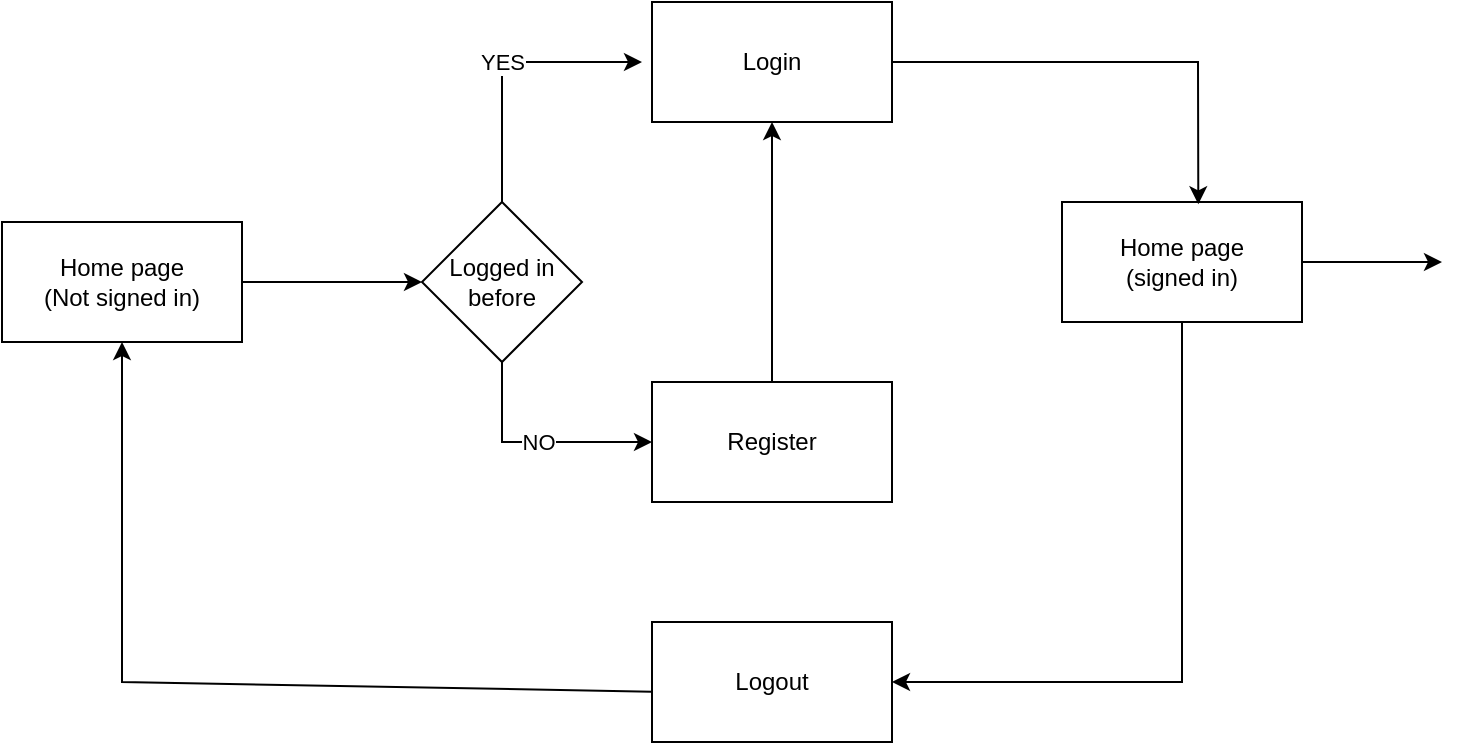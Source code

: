 <mxfile version="20.2.3" type="github"><diagram id="GlWPSBlkMHusIp23cpXd" name="Page-1"><mxGraphModel dx="1784" dy="454" grid="1" gridSize="10" guides="1" tooltips="1" connect="1" arrows="1" fold="1" page="1" pageScale="1" pageWidth="850" pageHeight="1100" math="0" shadow="0"><root><mxCell id="0"/><mxCell id="1" parent="0"/><mxCell id="F-I_N51nyJhIW9KsDLRm-1" value="Home page &lt;br&gt;(Not signed in)" style="rounded=0;whiteSpace=wrap;html=1;" vertex="1" parent="1"><mxGeometry x="-810" y="250" width="120" height="60" as="geometry"/></mxCell><mxCell id="F-I_N51nyJhIW9KsDLRm-4" value="Login" style="rounded=0;whiteSpace=wrap;html=1;" vertex="1" parent="1"><mxGeometry x="-485" y="140" width="120" height="60" as="geometry"/></mxCell><mxCell id="F-I_N51nyJhIW9KsDLRm-7" value="Logged in before" style="rhombus;whiteSpace=wrap;html=1;" vertex="1" parent="1"><mxGeometry x="-600" y="240" width="80" height="80" as="geometry"/></mxCell><mxCell id="F-I_N51nyJhIW9KsDLRm-14" value="" style="endArrow=classic;html=1;rounded=0;exitX=1;exitY=0.5;exitDx=0;exitDy=0;" edge="1" parent="1" source="F-I_N51nyJhIW9KsDLRm-1" target="F-I_N51nyJhIW9KsDLRm-7"><mxGeometry width="50" height="50" relative="1" as="geometry"><mxPoint x="-340" y="550" as="sourcePoint"/><mxPoint x="-290" y="500" as="targetPoint"/></mxGeometry></mxCell><mxCell id="F-I_N51nyJhIW9KsDLRm-15" value="Register" style="rounded=0;whiteSpace=wrap;html=1;" vertex="1" parent="1"><mxGeometry x="-485" y="330" width="120" height="60" as="geometry"/></mxCell><mxCell id="F-I_N51nyJhIW9KsDLRm-18" value="" style="endArrow=classic;html=1;rounded=0;exitX=0.5;exitY=0;exitDx=0;exitDy=0;entryX=0.5;entryY=1;entryDx=0;entryDy=0;" edge="1" parent="1" source="F-I_N51nyJhIW9KsDLRm-15" target="F-I_N51nyJhIW9KsDLRm-4"><mxGeometry width="50" height="50" relative="1" as="geometry"><mxPoint x="-340" y="250" as="sourcePoint"/><mxPoint x="-290" y="200" as="targetPoint"/></mxGeometry></mxCell><mxCell id="F-I_N51nyJhIW9KsDLRm-22" value="" style="endArrow=classic;html=1;rounded=0;exitX=0.5;exitY=0;exitDx=0;exitDy=0;" edge="1" parent="1" source="F-I_N51nyJhIW9KsDLRm-7"><mxGeometry relative="1" as="geometry"><mxPoint x="-820" y="290" as="sourcePoint"/><mxPoint x="-490" y="170" as="targetPoint"/><Array as="points"><mxPoint x="-560" y="170"/></Array></mxGeometry></mxCell><mxCell id="F-I_N51nyJhIW9KsDLRm-23" value="YES" style="edgeLabel;resizable=0;html=1;align=center;verticalAlign=middle;" connectable="0" vertex="1" parent="F-I_N51nyJhIW9KsDLRm-22"><mxGeometry relative="1" as="geometry"><mxPoint as="offset"/></mxGeometry></mxCell><mxCell id="F-I_N51nyJhIW9KsDLRm-29" value="" style="endArrow=classic;html=1;rounded=0;exitX=0.5;exitY=1;exitDx=0;exitDy=0;entryX=0;entryY=0.5;entryDx=0;entryDy=0;" edge="1" parent="1" source="F-I_N51nyJhIW9KsDLRm-7" target="F-I_N51nyJhIW9KsDLRm-15"><mxGeometry relative="1" as="geometry"><mxPoint x="-560" y="430" as="sourcePoint"/><mxPoint x="-490" y="360" as="targetPoint"/><Array as="points"><mxPoint x="-560" y="360"/><mxPoint x="-500" y="360"/></Array></mxGeometry></mxCell><mxCell id="F-I_N51nyJhIW9KsDLRm-30" value="NO" style="edgeLabel;resizable=0;html=1;align=center;verticalAlign=middle;" connectable="0" vertex="1" parent="F-I_N51nyJhIW9KsDLRm-29"><mxGeometry relative="1" as="geometry"><mxPoint as="offset"/></mxGeometry></mxCell><mxCell id="F-I_N51nyJhIW9KsDLRm-32" value="Home page &lt;br&gt;(signed in)" style="rounded=0;whiteSpace=wrap;html=1;" vertex="1" parent="1"><mxGeometry x="-280" y="240" width="120" height="60" as="geometry"/></mxCell><mxCell id="F-I_N51nyJhIW9KsDLRm-33" value="" style="endArrow=classic;html=1;rounded=0;entryX=0.568;entryY=0.019;entryDx=0;entryDy=0;entryPerimeter=0;exitX=1;exitY=0.5;exitDx=0;exitDy=0;" edge="1" parent="1" source="F-I_N51nyJhIW9KsDLRm-4" target="F-I_N51nyJhIW9KsDLRm-32"><mxGeometry width="50" height="50" relative="1" as="geometry"><mxPoint x="-410" y="270" as="sourcePoint"/><mxPoint x="-360" y="220" as="targetPoint"/><Array as="points"><mxPoint x="-212" y="170"/></Array></mxGeometry></mxCell><mxCell id="F-I_N51nyJhIW9KsDLRm-34" value="Logout" style="rounded=0;whiteSpace=wrap;html=1;" vertex="1" parent="1"><mxGeometry x="-485" y="450" width="120" height="60" as="geometry"/></mxCell><mxCell id="F-I_N51nyJhIW9KsDLRm-35" value="" style="endArrow=classic;html=1;rounded=0;exitX=0.5;exitY=1;exitDx=0;exitDy=0;entryX=1;entryY=0.5;entryDx=0;entryDy=0;" edge="1" parent="1" source="F-I_N51nyJhIW9KsDLRm-32" target="F-I_N51nyJhIW9KsDLRm-34"><mxGeometry width="50" height="50" relative="1" as="geometry"><mxPoint x="-410" y="380" as="sourcePoint"/><mxPoint x="-360" y="330" as="targetPoint"/><Array as="points"><mxPoint x="-220" y="480"/></Array></mxGeometry></mxCell><mxCell id="F-I_N51nyJhIW9KsDLRm-36" value="" style="endArrow=classic;html=1;rounded=0;entryX=0.5;entryY=1;entryDx=0;entryDy=0;exitX=0;exitY=0.581;exitDx=0;exitDy=0;exitPerimeter=0;" edge="1" parent="1" source="F-I_N51nyJhIW9KsDLRm-34" target="F-I_N51nyJhIW9KsDLRm-1"><mxGeometry width="50" height="50" relative="1" as="geometry"><mxPoint x="-660" y="380" as="sourcePoint"/><mxPoint x="-610" y="330" as="targetPoint"/><Array as="points"><mxPoint x="-750" y="480"/></Array></mxGeometry></mxCell><mxCell id="F-I_N51nyJhIW9KsDLRm-37" value="" style="endArrow=classic;html=1;rounded=0;exitX=1;exitY=0.5;exitDx=0;exitDy=0;" edge="1" parent="1" source="F-I_N51nyJhIW9KsDLRm-32"><mxGeometry width="50" height="50" relative="1" as="geometry"><mxPoint x="-150" y="270" as="sourcePoint"/><mxPoint x="-90" y="270" as="targetPoint"/></mxGeometry></mxCell></root></mxGraphModel></diagram></mxfile>